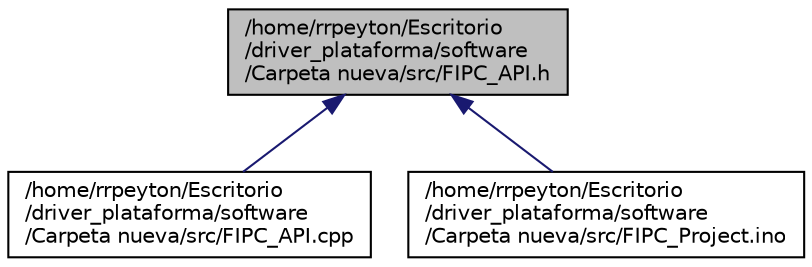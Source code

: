 digraph "/home/rrpeyton/Escritorio/driver_plataforma/software/Carpeta nueva/src/FIPC_API.h"
{
 // LATEX_PDF_SIZE
  edge [fontname="Helvetica",fontsize="10",labelfontname="Helvetica",labelfontsize="10"];
  node [fontname="Helvetica",fontsize="10",shape=record];
  Node1 [label="/home/rrpeyton/Escritorio\l/driver_plataforma/software\l/Carpeta nueva/src/FIPC_API.h",height=0.2,width=0.4,color="black", fillcolor="grey75", style="filled", fontcolor="black",tooltip="Interfaz de aplicación del controlador."];
  Node1 -> Node2 [dir="back",color="midnightblue",fontsize="10",style="solid",fontname="Helvetica"];
  Node2 [label="/home/rrpeyton/Escritorio\l/driver_plataforma/software\l/Carpeta nueva/src/FIPC_API.cpp",height=0.2,width=0.4,color="black", fillcolor="white", style="filled",URL="$_f_i_p_c___a_p_i_8cpp.html",tooltip="Interfaz de aplicación del controlador."];
  Node1 -> Node3 [dir="back",color="midnightblue",fontsize="10",style="solid",fontname="Helvetica"];
  Node3 [label="/home/rrpeyton/Escritorio\l/driver_plataforma/software\l/Carpeta nueva/src/FIPC_Project.ino",height=0.2,width=0.4,color="black", fillcolor="white", style="filled",URL="$_f_i_p_c___project_8ino.html",tooltip="Programa principal del proyecto."];
}
